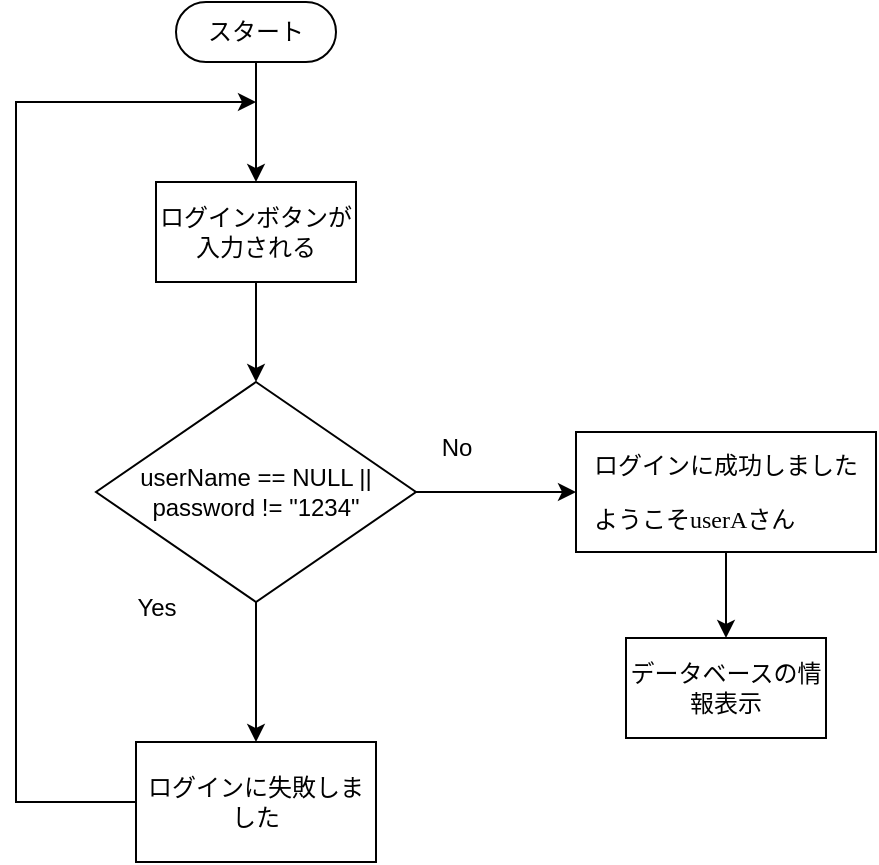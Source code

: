 <mxfile version="24.6.2" type="github">
  <diagram name="ページ1" id="asHndj8KTmDriEIqwjIS">
    <mxGraphModel dx="1092" dy="573" grid="1" gridSize="10" guides="1" tooltips="1" connect="1" arrows="1" fold="1" page="1" pageScale="1" pageWidth="827" pageHeight="1169" math="0" shadow="0">
      <root>
        <mxCell id="0" />
        <mxCell id="1" parent="0" />
        <mxCell id="0tyZVpCmgbR_nW00zcxR-4" value="" style="edgeStyle=orthogonalEdgeStyle;rounded=0;orthogonalLoop=1;jettySize=auto;html=1;" edge="1" parent="1" source="0tyZVpCmgbR_nW00zcxR-1" target="0tyZVpCmgbR_nW00zcxR-2">
          <mxGeometry relative="1" as="geometry" />
        </mxCell>
        <mxCell id="0tyZVpCmgbR_nW00zcxR-1" value="スタート" style="html=1;dashed=0;whiteSpace=wrap;shape=mxgraph.dfd.start" vertex="1" parent="1">
          <mxGeometry x="130" y="40" width="80" height="30" as="geometry" />
        </mxCell>
        <mxCell id="0tyZVpCmgbR_nW00zcxR-5" value="" style="edgeStyle=orthogonalEdgeStyle;rounded=0;orthogonalLoop=1;jettySize=auto;html=1;" edge="1" parent="1" source="0tyZVpCmgbR_nW00zcxR-2" target="0tyZVpCmgbR_nW00zcxR-3">
          <mxGeometry relative="1" as="geometry" />
        </mxCell>
        <mxCell id="0tyZVpCmgbR_nW00zcxR-2" value="ログインボタンが入力される" style="html=1;dashed=0;whiteSpace=wrap;" vertex="1" parent="1">
          <mxGeometry x="120" y="130" width="100" height="50" as="geometry" />
        </mxCell>
        <mxCell id="0tyZVpCmgbR_nW00zcxR-7" value="" style="edgeStyle=orthogonalEdgeStyle;rounded=0;orthogonalLoop=1;jettySize=auto;html=1;" edge="1" parent="1" source="0tyZVpCmgbR_nW00zcxR-3" target="0tyZVpCmgbR_nW00zcxR-6">
          <mxGeometry relative="1" as="geometry" />
        </mxCell>
        <mxCell id="0tyZVpCmgbR_nW00zcxR-9" value="" style="edgeStyle=orthogonalEdgeStyle;rounded=0;orthogonalLoop=1;jettySize=auto;html=1;" edge="1" parent="1" source="0tyZVpCmgbR_nW00zcxR-3" target="0tyZVpCmgbR_nW00zcxR-8">
          <mxGeometry relative="1" as="geometry" />
        </mxCell>
        <mxCell id="0tyZVpCmgbR_nW00zcxR-3" value="userName == NULL || password != &quot;1234&quot;" style="shape=rhombus;html=1;dashed=0;whiteSpace=wrap;perimeter=rhombusPerimeter;" vertex="1" parent="1">
          <mxGeometry x="90" y="230" width="160" height="110" as="geometry" />
        </mxCell>
        <mxCell id="0tyZVpCmgbR_nW00zcxR-12" style="edgeStyle=orthogonalEdgeStyle;rounded=0;orthogonalLoop=1;jettySize=auto;html=1;" edge="1" parent="1" source="0tyZVpCmgbR_nW00zcxR-6">
          <mxGeometry relative="1" as="geometry">
            <mxPoint x="170" y="90" as="targetPoint" />
            <Array as="points">
              <mxPoint x="50" y="440" />
              <mxPoint x="50" y="90" />
            </Array>
          </mxGeometry>
        </mxCell>
        <mxCell id="0tyZVpCmgbR_nW00zcxR-6" value="ログインに失敗しました" style="whiteSpace=wrap;html=1;dashed=0;" vertex="1" parent="1">
          <mxGeometry x="110" y="410" width="120" height="60" as="geometry" />
        </mxCell>
        <mxCell id="0tyZVpCmgbR_nW00zcxR-14" value="" style="edgeStyle=orthogonalEdgeStyle;rounded=0;orthogonalLoop=1;jettySize=auto;html=1;" edge="1" parent="1" source="0tyZVpCmgbR_nW00zcxR-8" target="0tyZVpCmgbR_nW00zcxR-13">
          <mxGeometry relative="1" as="geometry" />
        </mxCell>
        <mxCell id="0tyZVpCmgbR_nW00zcxR-8" value="&lt;p style=&quot;font-family: Meiryo; font-size: 12px; text-align: start;&quot;&gt;ログインに成功しました&lt;/p&gt;&lt;p style=&quot;font-family: Meiryo; font-size: 12px; text-align: start;&quot;&gt;ようこそuserAさん&lt;/p&gt;" style="whiteSpace=wrap;html=1;dashed=0;fontSize=12;" vertex="1" parent="1">
          <mxGeometry x="330" y="255" width="150" height="60" as="geometry" />
        </mxCell>
        <mxCell id="0tyZVpCmgbR_nW00zcxR-10" value="Yes" style="text;html=1;align=center;verticalAlign=middle;resizable=0;points=[];autosize=1;strokeColor=none;fillColor=none;" vertex="1" parent="1">
          <mxGeometry x="100" y="328" width="40" height="30" as="geometry" />
        </mxCell>
        <mxCell id="0tyZVpCmgbR_nW00zcxR-11" value="No" style="text;html=1;align=center;verticalAlign=middle;resizable=0;points=[];autosize=1;strokeColor=none;fillColor=none;" vertex="1" parent="1">
          <mxGeometry x="250" y="248" width="40" height="30" as="geometry" />
        </mxCell>
        <mxCell id="0tyZVpCmgbR_nW00zcxR-13" value="データベースの情報表示" style="html=1;dashed=0;whiteSpace=wrap;" vertex="1" parent="1">
          <mxGeometry x="355" y="358" width="100" height="50" as="geometry" />
        </mxCell>
      </root>
    </mxGraphModel>
  </diagram>
</mxfile>
